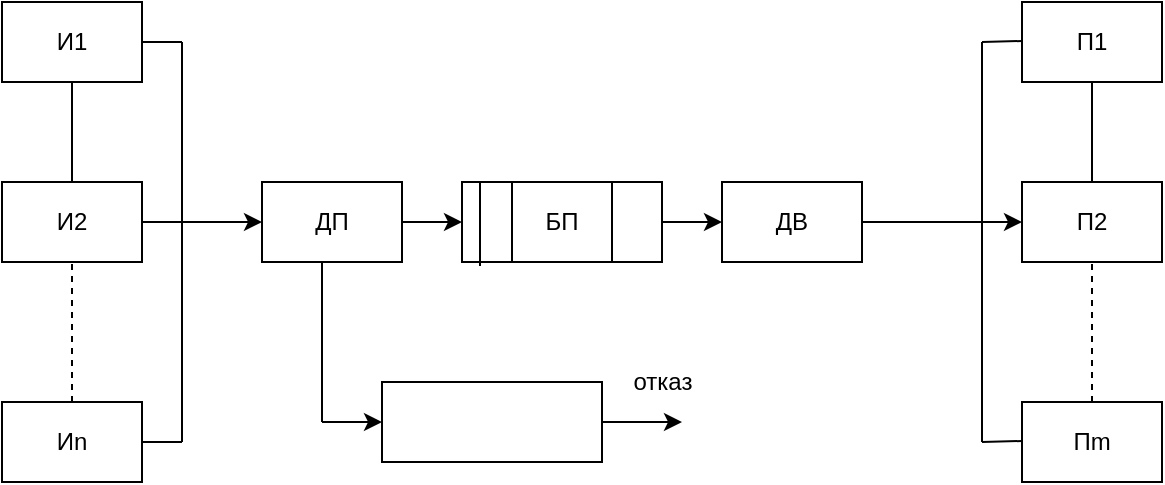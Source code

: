 <mxfile version="14.0.4" type="device"><diagram id="C5RBs43oDa-KdzZeNtuy" name="Page-1"><mxGraphModel dx="868" dy="450" grid="0" gridSize="10" guides="1" tooltips="1" connect="1" arrows="1" fold="1" page="1" pageScale="1" pageWidth="827" pageHeight="1169" background="none" math="0" shadow="0"><root><mxCell id="WIyWlLk6GJQsqaUBKTNV-0"/><mxCell id="WIyWlLk6GJQsqaUBKTNV-1" parent="WIyWlLk6GJQsqaUBKTNV-0"/><mxCell id="eBh1hyvD_nPNQViDFqED-0" value="И1" style="rounded=0;whiteSpace=wrap;html=1;" vertex="1" parent="WIyWlLk6GJQsqaUBKTNV-1"><mxGeometry x="160" y="130" width="70" height="40" as="geometry"/></mxCell><mxCell id="eBh1hyvD_nPNQViDFqED-2" value="И2" style="rounded=0;whiteSpace=wrap;html=1;" vertex="1" parent="WIyWlLk6GJQsqaUBKTNV-1"><mxGeometry x="160" y="220" width="70" height="40" as="geometry"/></mxCell><mxCell id="eBh1hyvD_nPNQViDFqED-3" value="Иn" style="rounded=0;whiteSpace=wrap;html=1;" vertex="1" parent="WIyWlLk6GJQsqaUBKTNV-1"><mxGeometry x="160" y="330" width="70" height="40" as="geometry"/></mxCell><mxCell id="eBh1hyvD_nPNQViDFqED-10" value="" style="endArrow=none;dashed=1;html=1;entryX=0.5;entryY=1;entryDx=0;entryDy=0;exitX=0.5;exitY=0;exitDx=0;exitDy=0;" edge="1" parent="WIyWlLk6GJQsqaUBKTNV-1" source="eBh1hyvD_nPNQViDFqED-3" target="eBh1hyvD_nPNQViDFqED-2"><mxGeometry width="50" height="50" relative="1" as="geometry"><mxPoint x="220" y="360" as="sourcePoint"/><mxPoint x="270" y="310" as="targetPoint"/></mxGeometry></mxCell><mxCell id="eBh1hyvD_nPNQViDFqED-11" value="" style="endArrow=none;html=1;entryX=0.5;entryY=1;entryDx=0;entryDy=0;exitX=0.5;exitY=0;exitDx=0;exitDy=0;" edge="1" parent="WIyWlLk6GJQsqaUBKTNV-1" source="eBh1hyvD_nPNQViDFqED-2" target="eBh1hyvD_nPNQViDFqED-0"><mxGeometry width="50" height="50" relative="1" as="geometry"><mxPoint x="220" y="360" as="sourcePoint"/><mxPoint x="270" y="310" as="targetPoint"/></mxGeometry></mxCell><mxCell id="eBh1hyvD_nPNQViDFqED-14" value="ДП" style="rounded=0;whiteSpace=wrap;html=1;" vertex="1" parent="WIyWlLk6GJQsqaUBKTNV-1"><mxGeometry x="290" y="220" width="70" height="40" as="geometry"/></mxCell><mxCell id="eBh1hyvD_nPNQViDFqED-17" value="" style="endArrow=none;html=1;exitX=1;exitY=0.5;exitDx=0;exitDy=0;" edge="1" parent="WIyWlLk6GJQsqaUBKTNV-1" source="eBh1hyvD_nPNQViDFqED-0"><mxGeometry width="50" height="50" relative="1" as="geometry"><mxPoint x="190" y="360" as="sourcePoint"/><mxPoint x="250" y="150" as="targetPoint"/></mxGeometry></mxCell><mxCell id="eBh1hyvD_nPNQViDFqED-18" value="" style="endArrow=none;html=1;exitX=1;exitY=0.5;exitDx=0;exitDy=0;" edge="1" parent="WIyWlLk6GJQsqaUBKTNV-1" source="eBh1hyvD_nPNQViDFqED-3"><mxGeometry width="50" height="50" relative="1" as="geometry"><mxPoint x="190" y="360" as="sourcePoint"/><mxPoint x="250" y="350" as="targetPoint"/></mxGeometry></mxCell><mxCell id="eBh1hyvD_nPNQViDFqED-19" value="" style="endArrow=none;html=1;" edge="1" parent="WIyWlLk6GJQsqaUBKTNV-1"><mxGeometry width="50" height="50" relative="1" as="geometry"><mxPoint x="250" y="350" as="sourcePoint"/><mxPoint x="250" y="150" as="targetPoint"/></mxGeometry></mxCell><mxCell id="eBh1hyvD_nPNQViDFqED-20" value="" style="endArrow=none;html=1;" edge="1" parent="WIyWlLk6GJQsqaUBKTNV-1"><mxGeometry width="50" height="50" relative="1" as="geometry"><mxPoint x="320" y="340" as="sourcePoint"/><mxPoint x="320" y="260" as="targetPoint"/></mxGeometry></mxCell><mxCell id="eBh1hyvD_nPNQViDFqED-21" value="" style="endArrow=classic;html=1;entryX=0;entryY=0.5;entryDx=0;entryDy=0;" edge="1" parent="WIyWlLk6GJQsqaUBKTNV-1" target="eBh1hyvD_nPNQViDFqED-23"><mxGeometry width="50" height="50" relative="1" as="geometry"><mxPoint x="320" y="340" as="sourcePoint"/><mxPoint x="390" y="340" as="targetPoint"/></mxGeometry></mxCell><mxCell id="eBh1hyvD_nPNQViDFqED-23" value="" style="rounded=0;whiteSpace=wrap;html=1;" vertex="1" parent="WIyWlLk6GJQsqaUBKTNV-1"><mxGeometry x="350" y="320" width="110" height="40" as="geometry"/></mxCell><mxCell id="eBh1hyvD_nPNQViDFqED-24" value="" style="endArrow=classic;html=1;exitX=1;exitY=0.5;exitDx=0;exitDy=0;" edge="1" parent="WIyWlLk6GJQsqaUBKTNV-1" source="eBh1hyvD_nPNQViDFqED-23"><mxGeometry width="50" height="50" relative="1" as="geometry"><mxPoint x="540" y="360" as="sourcePoint"/><mxPoint x="500" y="340" as="targetPoint"/></mxGeometry></mxCell><mxCell id="eBh1hyvD_nPNQViDFqED-25" value="отказ" style="text;html=1;align=center;verticalAlign=middle;resizable=0;points=[];autosize=1;" vertex="1" parent="WIyWlLk6GJQsqaUBKTNV-1"><mxGeometry x="470" y="310" width="40" height="20" as="geometry"/></mxCell><mxCell id="eBh1hyvD_nPNQViDFqED-30" value="" style="endArrow=classic;html=1;exitX=1;exitY=0.5;exitDx=0;exitDy=0;entryX=0;entryY=0.5;entryDx=0;entryDy=0;" edge="1" parent="WIyWlLk6GJQsqaUBKTNV-1" source="eBh1hyvD_nPNQViDFqED-14"><mxGeometry width="50" height="50" relative="1" as="geometry"><mxPoint x="540" y="360" as="sourcePoint"/><mxPoint x="390" y="240" as="targetPoint"/></mxGeometry></mxCell><mxCell id="eBh1hyvD_nPNQViDFqED-46" style="edgeStyle=orthogonalEdgeStyle;rounded=0;orthogonalLoop=1;jettySize=auto;html=1;exitX=1;exitY=0.5;exitDx=0;exitDy=0;entryX=0;entryY=0.5;entryDx=0;entryDy=0;" edge="1" parent="WIyWlLk6GJQsqaUBKTNV-1" source="eBh1hyvD_nPNQViDFqED-31" target="eBh1hyvD_nPNQViDFqED-35"><mxGeometry relative="1" as="geometry"/></mxCell><mxCell id="eBh1hyvD_nPNQViDFqED-31" value="ДВ" style="rounded=0;whiteSpace=wrap;html=1;" vertex="1" parent="WIyWlLk6GJQsqaUBKTNV-1"><mxGeometry x="520" y="220" width="70" height="40" as="geometry"/></mxCell><mxCell id="eBh1hyvD_nPNQViDFqED-32" value="" style="endArrow=classic;html=1;exitX=1;exitY=0.5;exitDx=0;exitDy=0;entryX=0;entryY=0.5;entryDx=0;entryDy=0;" edge="1" parent="WIyWlLk6GJQsqaUBKTNV-1" target="eBh1hyvD_nPNQViDFqED-31"><mxGeometry width="50" height="50" relative="1" as="geometry"><mxPoint x="490" y="240" as="sourcePoint"/><mxPoint x="590" y="310" as="targetPoint"/></mxGeometry></mxCell><mxCell id="eBh1hyvD_nPNQViDFqED-34" value="П1" style="rounded=0;whiteSpace=wrap;html=1;" vertex="1" parent="WIyWlLk6GJQsqaUBKTNV-1"><mxGeometry x="670" y="130" width="70" height="40" as="geometry"/></mxCell><mxCell id="eBh1hyvD_nPNQViDFqED-35" value="П2" style="rounded=0;whiteSpace=wrap;html=1;" vertex="1" parent="WIyWlLk6GJQsqaUBKTNV-1"><mxGeometry x="670" y="220" width="70" height="40" as="geometry"/></mxCell><mxCell id="eBh1hyvD_nPNQViDFqED-36" value="Пm" style="rounded=0;whiteSpace=wrap;html=1;" vertex="1" parent="WIyWlLk6GJQsqaUBKTNV-1"><mxGeometry x="670" y="330" width="70" height="40" as="geometry"/></mxCell><mxCell id="eBh1hyvD_nPNQViDFqED-37" value="" style="endArrow=none;dashed=1;html=1;entryX=0.5;entryY=1;entryDx=0;entryDy=0;exitX=0.5;exitY=0;exitDx=0;exitDy=0;" edge="1" parent="WIyWlLk6GJQsqaUBKTNV-1" source="eBh1hyvD_nPNQViDFqED-36" target="eBh1hyvD_nPNQViDFqED-35"><mxGeometry width="50" height="50" relative="1" as="geometry"><mxPoint x="730" y="360" as="sourcePoint"/><mxPoint x="780" y="310" as="targetPoint"/></mxGeometry></mxCell><mxCell id="eBh1hyvD_nPNQViDFqED-38" value="" style="endArrow=none;html=1;entryX=0.5;entryY=1;entryDx=0;entryDy=0;exitX=0.5;exitY=0;exitDx=0;exitDy=0;" edge="1" parent="WIyWlLk6GJQsqaUBKTNV-1" source="eBh1hyvD_nPNQViDFqED-35" target="eBh1hyvD_nPNQViDFqED-34"><mxGeometry width="50" height="50" relative="1" as="geometry"><mxPoint x="730" y="360" as="sourcePoint"/><mxPoint x="780" y="310" as="targetPoint"/></mxGeometry></mxCell><mxCell id="eBh1hyvD_nPNQViDFqED-42" value="" style="endArrow=none;html=1;" edge="1" parent="WIyWlLk6GJQsqaUBKTNV-1"><mxGeometry width="50" height="50" relative="1" as="geometry"><mxPoint x="650" y="150" as="sourcePoint"/><mxPoint x="670" y="149.5" as="targetPoint"/></mxGeometry></mxCell><mxCell id="eBh1hyvD_nPNQViDFqED-43" value="" style="endArrow=none;html=1;" edge="1" parent="WIyWlLk6GJQsqaUBKTNV-1"><mxGeometry width="50" height="50" relative="1" as="geometry"><mxPoint x="650" y="350" as="sourcePoint"/><mxPoint x="670" y="349.5" as="targetPoint"/></mxGeometry></mxCell><mxCell id="eBh1hyvD_nPNQViDFqED-44" value="" style="endArrow=none;html=1;" edge="1" parent="WIyWlLk6GJQsqaUBKTNV-1"><mxGeometry width="50" height="50" relative="1" as="geometry"><mxPoint x="650" y="350" as="sourcePoint"/><mxPoint x="650" y="150" as="targetPoint"/></mxGeometry></mxCell><mxCell id="eBh1hyvD_nPNQViDFqED-47" value="" style="endArrow=classic;html=1;exitX=1;exitY=0.5;exitDx=0;exitDy=0;entryX=0;entryY=0.5;entryDx=0;entryDy=0;" edge="1" parent="WIyWlLk6GJQsqaUBKTNV-1" source="eBh1hyvD_nPNQViDFqED-2" target="eBh1hyvD_nPNQViDFqED-14"><mxGeometry width="50" height="50" relative="1" as="geometry"><mxPoint x="280" y="320" as="sourcePoint"/><mxPoint x="470" y="310" as="targetPoint"/></mxGeometry></mxCell><mxCell id="eBh1hyvD_nPNQViDFqED-48" value="БП" style="rounded=0;whiteSpace=wrap;html=1;" vertex="1" parent="WIyWlLk6GJQsqaUBKTNV-1"><mxGeometry x="390" y="220" width="100" height="40" as="geometry"/></mxCell><mxCell id="eBh1hyvD_nPNQViDFqED-49" value="" style="endArrow=none;html=1;entryX=0.75;entryY=0;entryDx=0;entryDy=0;exitX=0.75;exitY=1;exitDx=0;exitDy=0;" edge="1" parent="WIyWlLk6GJQsqaUBKTNV-1" source="eBh1hyvD_nPNQViDFqED-48" target="eBh1hyvD_nPNQViDFqED-48"><mxGeometry width="50" height="50" relative="1" as="geometry"><mxPoint x="420" y="360" as="sourcePoint"/><mxPoint x="470" y="310" as="targetPoint"/></mxGeometry></mxCell><mxCell id="eBh1hyvD_nPNQViDFqED-50" value="" style="endArrow=none;html=1;entryX=0.25;entryY=0;entryDx=0;entryDy=0;exitX=0.25;exitY=1;exitDx=0;exitDy=0;" edge="1" parent="WIyWlLk6GJQsqaUBKTNV-1" source="eBh1hyvD_nPNQViDFqED-48" target="eBh1hyvD_nPNQViDFqED-48"><mxGeometry width="50" height="50" relative="1" as="geometry"><mxPoint x="420" y="360" as="sourcePoint"/><mxPoint x="470" y="310" as="targetPoint"/></mxGeometry></mxCell><mxCell id="eBh1hyvD_nPNQViDFqED-51" value="" style="endArrow=none;html=1;entryX=0.09;entryY=0;entryDx=0;entryDy=0;entryPerimeter=0;exitX=0.09;exitY=1.05;exitDx=0;exitDy=0;exitPerimeter=0;" edge="1" parent="WIyWlLk6GJQsqaUBKTNV-1" source="eBh1hyvD_nPNQViDFqED-48" target="eBh1hyvD_nPNQViDFqED-48"><mxGeometry width="50" height="50" relative="1" as="geometry"><mxPoint x="420" y="360" as="sourcePoint"/><mxPoint x="470" y="310" as="targetPoint"/></mxGeometry></mxCell></root></mxGraphModel></diagram></mxfile>